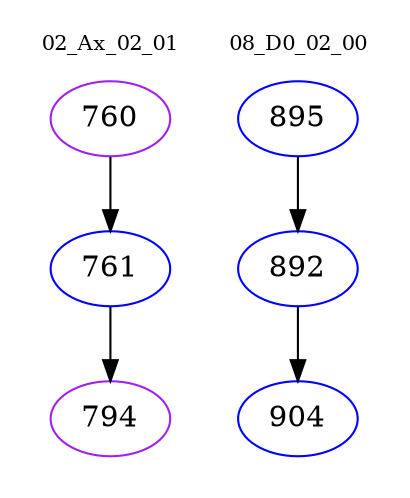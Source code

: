 digraph{
subgraph cluster_0 {
color = white
label = "02_Ax_02_01";
fontsize=10;
T0_760 [label="760", color="purple"]
T0_760 -> T0_761 [color="black"]
T0_761 [label="761", color="blue"]
T0_761 -> T0_794 [color="black"]
T0_794 [label="794", color="purple"]
}
subgraph cluster_1 {
color = white
label = "08_D0_02_00";
fontsize=10;
T1_895 [label="895", color="blue"]
T1_895 -> T1_892 [color="black"]
T1_892 [label="892", color="blue"]
T1_892 -> T1_904 [color="black"]
T1_904 [label="904", color="blue"]
}
}
